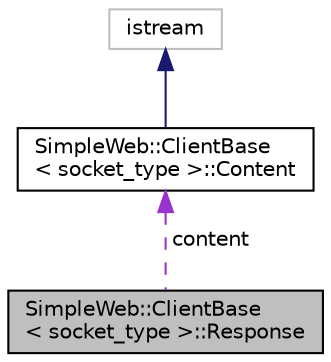 digraph "SimpleWeb::ClientBase&lt; socket_type &gt;::Response"
{
  edge [fontname="Helvetica",fontsize="10",labelfontname="Helvetica",labelfontsize="10"];
  node [fontname="Helvetica",fontsize="10",shape=record];
  Node1 [label="SimpleWeb::ClientBase\l\< socket_type \>::Response",height=0.2,width=0.4,color="black", fillcolor="grey75", style="filled", fontcolor="black"];
  Node2 -> Node1 [dir="back",color="darkorchid3",fontsize="10",style="dashed",label=" content" ,fontname="Helvetica"];
  Node2 [label="SimpleWeb::ClientBase\l\< socket_type \>::Content",height=0.2,width=0.4,color="black", fillcolor="white", style="filled",URL="$classSimpleWeb_1_1ClientBase_1_1Content.html"];
  Node3 -> Node2 [dir="back",color="midnightblue",fontsize="10",style="solid",fontname="Helvetica"];
  Node3 [label="istream",height=0.2,width=0.4,color="grey75", fillcolor="white", style="filled"];
}
